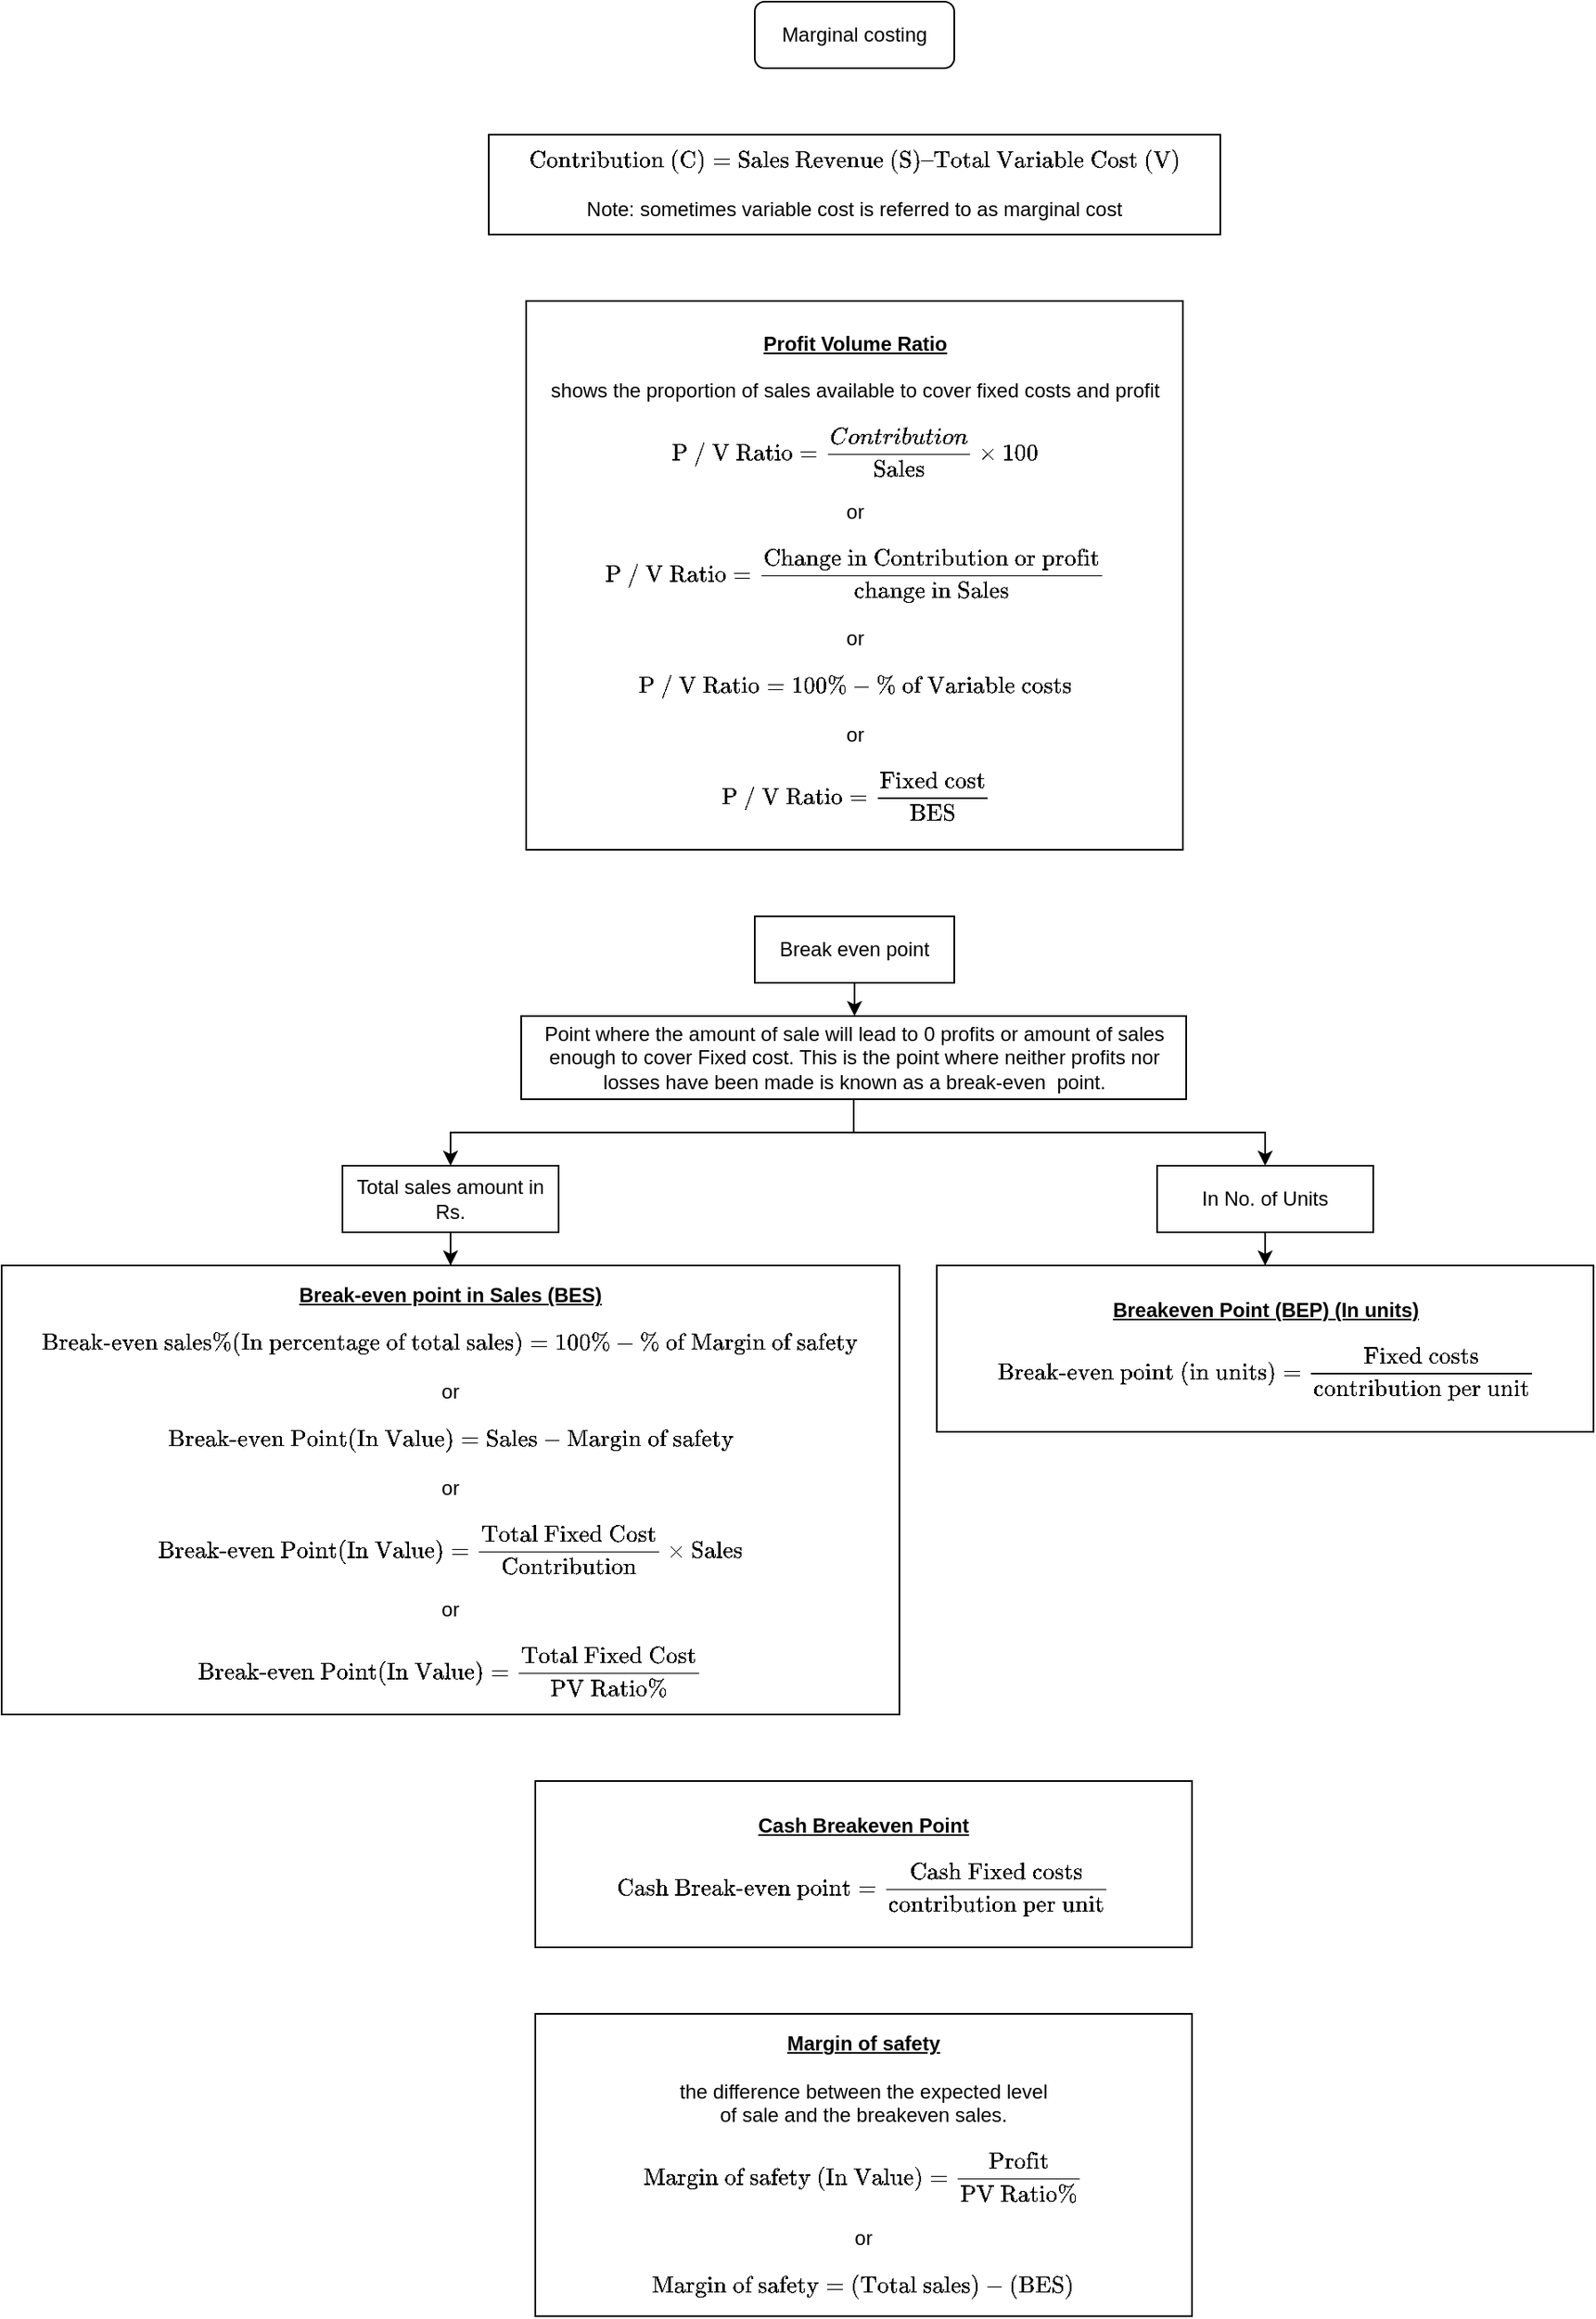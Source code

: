 <mxfile version="15.4.3" type="github">
  <diagram id="qRiUj2MOukWZC0kYqg6o" name="Page-1">
    <mxGraphModel dx="1773" dy="494" grid="1" gridSize="10" guides="1" tooltips="1" connect="1" arrows="1" fold="1" page="1" pageScale="1" pageWidth="850" pageHeight="1100" math="1" shadow="0">
      <root>
        <mxCell id="0" />
        <mxCell id="1" parent="0" />
        <mxCell id="y4PppQBV1pzuvYPeFtc6-1" value="Marginal costing" style="rounded=1;whiteSpace=wrap;html=1;" parent="1" vertex="1">
          <mxGeometry x="360" width="120" height="40" as="geometry" />
        </mxCell>
        <mxCell id="y4PppQBV1pzuvYPeFtc6-2" value="&lt;div&gt;`\text{Contribution (C)} = \text{Sales Revenue (S)} – \text{Total Variable Cost (V)}`&lt;/div&gt;&lt;div&gt;&lt;br&gt;&lt;/div&gt;&lt;div&gt;Note: sometimes variable cost is referred to as marginal cost&lt;br&gt;&lt;/div&gt;" style="rounded=0;whiteSpace=wrap;html=1;" parent="1" vertex="1">
          <mxGeometry x="200" y="80" width="440" height="60" as="geometry" />
        </mxCell>
        <mxCell id="y4PppQBV1pzuvYPeFtc6-4" value="&lt;div&gt;&lt;u&gt;&lt;b&gt;Profit Volume Ratio&lt;/b&gt;&lt;/u&gt;&lt;/div&gt;&lt;div&gt;&lt;u&gt;&lt;b&gt;&lt;br&gt;&lt;/b&gt;&lt;/u&gt;&lt;/div&gt;&lt;div&gt;shows the proportion of sales available to cover fixed costs and profit&lt;u&gt;&lt;b&gt;&lt;br&gt;&lt;/b&gt;&lt;/u&gt;&lt;/div&gt;&lt;div&gt;&lt;br&gt;&lt;/div&gt;&lt;div&gt;`\text{P / V Ratio} = (Contribution)/(\text{Sales}) xx 100`&lt;/div&gt;&lt;div&gt;&lt;br&gt;&lt;/div&gt;&lt;div&gt;or&lt;/div&gt;&lt;div&gt;&lt;br&gt;&lt;/div&gt;&lt;div&gt;`\text{P / V Ratio} = (\text{Change in Contribution or profit})/(\text{change in Sales}`&lt;/div&gt;&lt;div&gt;&lt;br&gt;&lt;/div&gt;&lt;div&gt;or&lt;br&gt;&lt;/div&gt;&lt;div&gt;&lt;br&gt;&lt;/div&gt;&lt;div&gt;&lt;div&gt;`\text{P / V Ratio} = 100%-\text{% of Variable costs}`&lt;/div&gt;&lt;div&gt;&lt;br&gt;&lt;/div&gt;&lt;div&gt;or&lt;/div&gt;&lt;div&gt;&lt;br&gt;&lt;/div&gt;&lt;div&gt;`\text{P / V Ratio} = (\text{Fixed cost})/(\text{BES}`&lt;br&gt;&lt;/div&gt;&lt;/div&gt;" style="rounded=0;whiteSpace=wrap;html=1;" parent="1" vertex="1">
          <mxGeometry x="222.5" y="180" width="395" height="330" as="geometry" />
        </mxCell>
        <mxCell id="y4PppQBV1pzuvYPeFtc6-6" value="&lt;div&gt;&lt;u&gt;&lt;b&gt;Breakeven Point (BEP) (In units)&lt;br&gt;&lt;/b&gt;&lt;/u&gt;&lt;/div&gt;&lt;div&gt;&lt;br&gt;&lt;/div&gt;&lt;div&gt;`\text{Break-even point (in units)} = (\text{Fixed costs})/(\text{contribution per unit})`&lt;/div&gt;" style="rounded=0;whiteSpace=wrap;html=1;" parent="1" vertex="1">
          <mxGeometry x="469.5" y="760" width="395" height="100" as="geometry" />
        </mxCell>
        <mxCell id="y4PppQBV1pzuvYPeFtc6-8" value="&lt;div&gt;&lt;u&gt;&lt;b&gt;Cash Breakeven Point&lt;/b&gt;&lt;/u&gt;&lt;/div&gt;&lt;div&gt;&lt;br&gt;&lt;/div&gt;`\text{Cash Break-even point} = (\text{Cash Fixed costs})/(\text{contribution per unit})`" style="rounded=0;whiteSpace=wrap;html=1;" parent="1" vertex="1">
          <mxGeometry x="228" y="1070" width="395" height="100" as="geometry" />
        </mxCell>
        <mxCell id="y4PppQBV1pzuvYPeFtc6-11" value="&lt;div&gt;&lt;u&gt;&lt;b&gt;Margin of safety&lt;/b&gt;&lt;/u&gt;&lt;/div&gt;&lt;div&gt;&lt;br&gt;&lt;/div&gt;&lt;div&gt;the difference between the expected level &lt;br&gt;of sale and the breakeven sales.&lt;/div&gt;&lt;div&gt;&lt;br&gt;&lt;/div&gt;&lt;div&gt;`\text{Margin of safety (In Value)} = (\text{Profit})/(\text{PV Ratio%})`&lt;/div&gt;&lt;div&gt;&lt;br&gt;&lt;/div&gt;&lt;div&gt;or&lt;/div&gt;&lt;div&gt;&lt;br&gt;&lt;/div&gt;&lt;div&gt;`\text{Margin of safety} = (\text{Total sales})-(\text{BES})`&lt;br&gt;&lt;/div&gt;" style="rounded=0;whiteSpace=wrap;html=1;" parent="1" vertex="1">
          <mxGeometry x="228" y="1210" width="395" height="181.79" as="geometry" />
        </mxCell>
        <mxCell id="y4PppQBV1pzuvYPeFtc6-19" value="&lt;div&gt;&lt;u&gt;&lt;b&gt;Break-even point in Sales (BES)&lt;br&gt;&lt;/b&gt;&lt;/u&gt;&lt;/div&gt;&lt;div&gt;&lt;br&gt;&lt;/div&gt;&lt;div&gt;`\text{Break-even sales%(In percentage of total sales)} = 100%-\text{% of Margin of safety}`&lt;/div&gt;&lt;div&gt;&lt;br&gt;&lt;/div&gt;&lt;div&gt;or&lt;/div&gt;&lt;div&gt;&lt;br&gt;&lt;/div&gt;&lt;div&gt;`\text{Break-even Point(In Value)} = \text{Sales} - \text{Margin of safety}`&lt;br&gt;&lt;/div&gt;&lt;div&gt;&lt;br&gt;&lt;/div&gt;&lt;div&gt;or&lt;/div&gt;&lt;div&gt;&lt;br&gt;&lt;/div&gt;&lt;div&gt;`\text{Break-even Point(In Value)} = \text{Total Fixed Cost}/\text{Contribution}xx\text{Sales}`&lt;br&gt;&lt;/div&gt;&lt;div&gt;&lt;br&gt;&lt;/div&gt;&lt;div&gt;or&lt;/div&gt;&lt;div&gt;&lt;br&gt;&lt;/div&gt;`\text{Break-even Point(In Value)} = \text{Total Fixed Cost}/\text{PV Ratio%}`" style="rounded=0;whiteSpace=wrap;html=1;" parent="1" vertex="1">
          <mxGeometry x="-93" y="760" width="540" height="270" as="geometry" />
        </mxCell>
        <mxCell id="nuqaz7CSoFRdI6YAy5BT-29" style="edgeStyle=orthogonalEdgeStyle;rounded=0;orthogonalLoop=1;jettySize=auto;html=1;" parent="1" source="nuqaz7CSoFRdI6YAy5BT-20" target="nuqaz7CSoFRdI6YAy5BT-28" edge="1">
          <mxGeometry relative="1" as="geometry" />
        </mxCell>
        <mxCell id="nuqaz7CSoFRdI6YAy5BT-20" value="Break even point" style="rounded=0;whiteSpace=wrap;html=1;" parent="1" vertex="1">
          <mxGeometry x="360" y="550" width="120" height="40" as="geometry" />
        </mxCell>
        <mxCell id="nuqaz7CSoFRdI6YAy5BT-24" style="edgeStyle=orthogonalEdgeStyle;rounded=0;orthogonalLoop=1;jettySize=auto;html=1;" parent="1" source="nuqaz7CSoFRdI6YAy5BT-21" target="y4PppQBV1pzuvYPeFtc6-19" edge="1">
          <mxGeometry relative="1" as="geometry" />
        </mxCell>
        <mxCell id="nuqaz7CSoFRdI6YAy5BT-21" value="Total sales amount in Rs." style="rounded=0;whiteSpace=wrap;html=1;" parent="1" vertex="1">
          <mxGeometry x="112" y="700" width="130" height="40" as="geometry" />
        </mxCell>
        <mxCell id="nuqaz7CSoFRdI6YAy5BT-26" style="edgeStyle=orthogonalEdgeStyle;rounded=0;orthogonalLoop=1;jettySize=auto;html=1;" parent="1" source="nuqaz7CSoFRdI6YAy5BT-25" target="y4PppQBV1pzuvYPeFtc6-6" edge="1">
          <mxGeometry relative="1" as="geometry" />
        </mxCell>
        <mxCell id="nuqaz7CSoFRdI6YAy5BT-25" value="In No. of Units" style="rounded=0;whiteSpace=wrap;html=1;" parent="1" vertex="1">
          <mxGeometry x="602" y="700" width="130" height="40" as="geometry" />
        </mxCell>
        <mxCell id="nuqaz7CSoFRdI6YAy5BT-30" style="edgeStyle=orthogonalEdgeStyle;rounded=0;orthogonalLoop=1;jettySize=auto;html=1;" parent="1" source="nuqaz7CSoFRdI6YAy5BT-28" target="nuqaz7CSoFRdI6YAy5BT-21" edge="1">
          <mxGeometry relative="1" as="geometry" />
        </mxCell>
        <mxCell id="nuqaz7CSoFRdI6YAy5BT-31" style="edgeStyle=orthogonalEdgeStyle;rounded=0;orthogonalLoop=1;jettySize=auto;html=1;" parent="1" source="nuqaz7CSoFRdI6YAy5BT-28" target="nuqaz7CSoFRdI6YAy5BT-25" edge="1">
          <mxGeometry relative="1" as="geometry" />
        </mxCell>
        <mxCell id="nuqaz7CSoFRdI6YAy5BT-28" value="Point where the amount of sale will lead to 0 profits or amount of sales enough to cover Fixed cost. This is the point where neither profits nor losses have been made is known as a break-even&amp;nbsp; point." style="rounded=0;whiteSpace=wrap;html=1;" parent="1" vertex="1">
          <mxGeometry x="219.5" y="610" width="400" height="50" as="geometry" />
        </mxCell>
      </root>
    </mxGraphModel>
  </diagram>
</mxfile>
